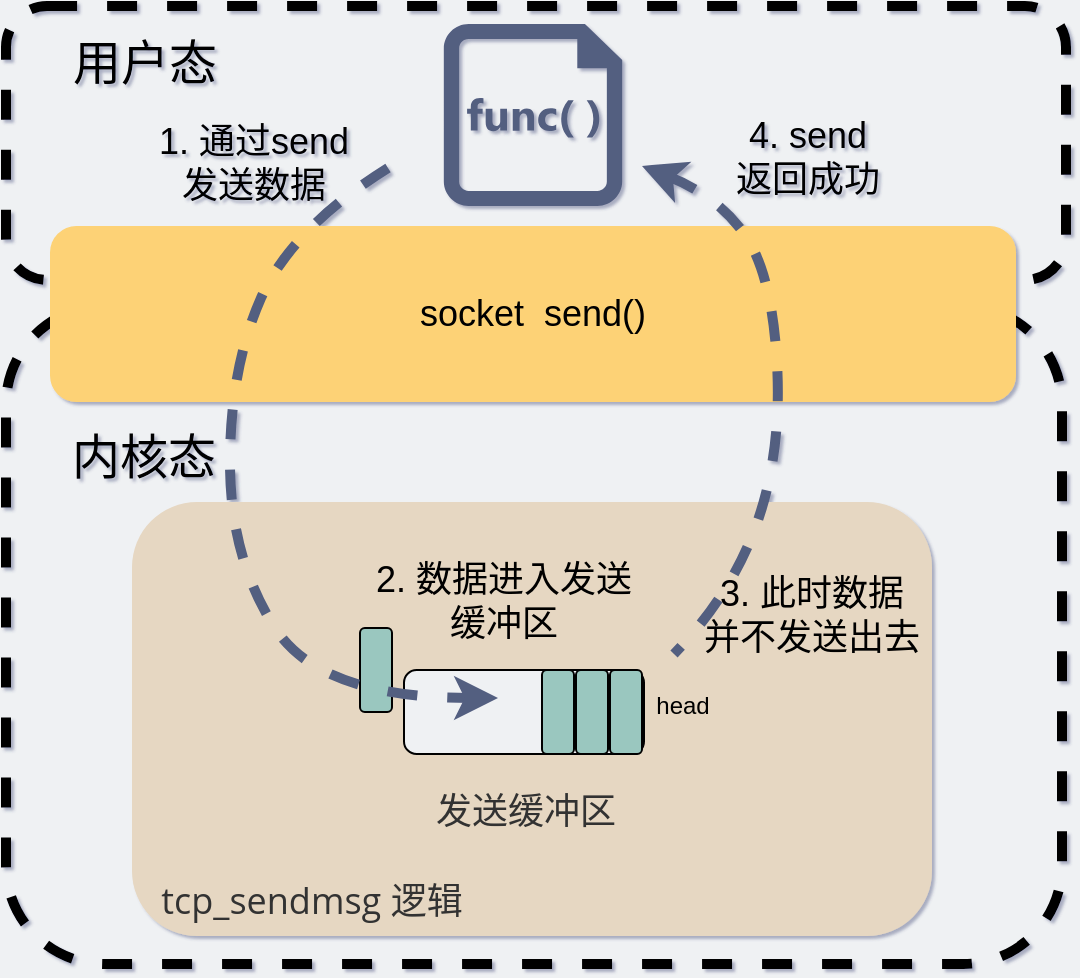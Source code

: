 <mxfile version="14.8.6" type="github"><diagram id="3228e29e-7158-1315-38df-8450db1d8a1d" name="Page-1"><mxGraphModel dx="946" dy="1037" grid="0" gridSize="10" guides="1" tooltips="1" connect="1" arrows="1" fold="1" page="1" pageScale="1" pageWidth="600" pageHeight="550" background="#EFF1F3" math="0" shadow="1"><root><mxCell id="0"/><mxCell id="1" parent="0"/><mxCell id="Zxyhw3o_makbFYxT9f12-17" value="" style="rounded=1;whiteSpace=wrap;html=1;dashed=1;strokeWidth=5;fillColor=none;" parent="1" vertex="1"><mxGeometry x="35" y="-364" width="528" height="329" as="geometry"/></mxCell><mxCell id="Zxyhw3o_makbFYxT9f12-14" value="" style="rounded=1;whiteSpace=wrap;html=1;strokeColor=none;fontSize=18;labelBackgroundColor=none;fillColor=#E6D7C2;" parent="1" vertex="1"><mxGeometry x="98" y="-266" width="400" height="217" as="geometry"/></mxCell><mxCell id="pCjDIv-f0e-wGzuPs2K4-11" value="" style="rounded=1;whiteSpace=wrap;html=1;fillColor=#EFF1F3;" parent="1" vertex="1"><mxGeometry x="234" y="-182" width="120" height="42" as="geometry"/></mxCell><mxCell id="Zxyhw3o_makbFYxT9f12-7" value="" style="rounded=1;whiteSpace=wrap;html=1;dashed=1;strokeWidth=5;fillColor=none;" parent="1" vertex="1"><mxGeometry x="35" y="-514" width="530" height="137" as="geometry"/></mxCell><mxCell id="Zxyhw3o_makbFYxT9f12-2" value="&lt;font style=&quot;font-size: 18px&quot;&gt;socket&amp;nbsp; send()&lt;/font&gt;" style="rounded=1;whiteSpace=wrap;html=1;strokeColor=none;labelBackgroundColor=none;fillColor=#FDD276;" parent="1" vertex="1"><mxGeometry x="57" y="-404" width="483" height="88" as="geometry"/></mxCell><mxCell id="Zxyhw3o_makbFYxT9f12-11" value="&lt;font style=&quot;font-size: 24px&quot;&gt;用户态&lt;/font&gt;" style="text;html=1;strokeColor=none;fillColor=none;align=center;verticalAlign=middle;whiteSpace=wrap;rounded=0;dashed=1;" parent="1" vertex="1"><mxGeometry x="38" y="-495" width="132.5" height="20" as="geometry"/></mxCell><mxCell id="Zxyhw3o_makbFYxT9f12-12" value="&lt;font style=&quot;font-size: 24px&quot;&gt;内核态&lt;/font&gt;" style="text;html=1;strokeColor=none;align=center;verticalAlign=middle;whiteSpace=wrap;rounded=0;dashed=1;labelBackgroundColor=none;" parent="1" vertex="1"><mxGeometry x="53.25" y="-298" width="102" height="20" as="geometry"/></mxCell><mxCell id="222Te1zxGotTQ1m0-dcR-3" value="" style="aspect=fixed;pointerEvents=1;shadow=0;dashed=0;html=1;strokeColor=none;labelPosition=center;verticalLabelPosition=bottom;verticalAlign=top;align=center;shape=mxgraph.mscae.enterprise.code_file;fillColor=#535E80;" parent="1" vertex="1"><mxGeometry x="253.91" y="-505" width="89.18" height="91" as="geometry"/></mxCell><mxCell id="222Te1zxGotTQ1m0-dcR-5" value="" style="curved=1;endArrow=none;html=1;strokeColor=#535E80;strokeWidth=5;dashed=1;startArrow=classic;startFill=1;endFill=0;" parent="1" edge="1"><mxGeometry width="50" height="50" relative="1" as="geometry"><mxPoint x="353" y="-434" as="sourcePoint"/><mxPoint x="369" y="-190" as="targetPoint"/><Array as="points"><mxPoint x="391" y="-419"/><mxPoint x="418" y="-380"/><mxPoint x="423" y="-291"/><mxPoint x="398" y="-220"/></Array></mxGeometry></mxCell><mxCell id="ZfyCddCFMZxiEYEglCBR-1" value="&lt;font color=&quot;#333333&quot; face=&quot;open sans, clear sans, helvetica neue, helvetica, arial, sans-serif&quot;&gt;&lt;span style=&quot;font-size: 18px&quot;&gt;tcp_sendmsg 逻辑&lt;/span&gt;&lt;/font&gt;" style="text;html=1;strokeColor=none;fillColor=none;align=center;verticalAlign=middle;whiteSpace=wrap;rounded=0;" vertex="1" parent="1"><mxGeometry x="110" y="-91" width="156" height="48" as="geometry"/></mxCell><mxCell id="ZfyCddCFMZxiEYEglCBR-2" value="" style="rounded=1;whiteSpace=wrap;html=1;fillColor=#9AC7BF;" vertex="1" parent="1"><mxGeometry x="337" y="-182" width="16" height="42" as="geometry"/></mxCell><mxCell id="ZfyCddCFMZxiEYEglCBR-3" value="&lt;font color=&quot;#333333&quot; face=&quot;open sans, clear sans, helvetica neue, helvetica, arial, sans-serif&quot;&gt;&lt;span style=&quot;font-size: 18px&quot;&gt;发送缓冲区&lt;/span&gt;&lt;/font&gt;" style="text;html=1;strokeColor=none;fillColor=none;align=center;verticalAlign=middle;whiteSpace=wrap;rounded=0;" vertex="1" parent="1"><mxGeometry x="240" y="-134" width="110" height="43" as="geometry"/></mxCell><mxCell id="ZfyCddCFMZxiEYEglCBR-4" value="" style="rounded=1;whiteSpace=wrap;html=1;fillColor=#9AC7BF;" vertex="1" parent="1"><mxGeometry x="320" y="-182" width="16" height="42" as="geometry"/></mxCell><mxCell id="ZfyCddCFMZxiEYEglCBR-5" value="" style="rounded=1;whiteSpace=wrap;html=1;fillColor=#9AC7BF;" vertex="1" parent="1"><mxGeometry x="303" y="-182" width="16" height="42" as="geometry"/></mxCell><mxCell id="ZfyCddCFMZxiEYEglCBR-6" value="" style="rounded=1;whiteSpace=wrap;html=1;fillColor=#9AC7BF;" vertex="1" parent="1"><mxGeometry x="212" y="-203" width="16" height="42" as="geometry"/></mxCell><mxCell id="222Te1zxGotTQ1m0-dcR-4" value="" style="curved=1;endArrow=classic;html=1;strokeColor=#535E80;strokeWidth=5;dashed=1;" parent="1" edge="1"><mxGeometry width="50" height="50" relative="1" as="geometry"><mxPoint x="226" y="-433" as="sourcePoint"/><mxPoint x="281" y="-168" as="targetPoint"/><Array as="points"><mxPoint x="178" y="-403"/><mxPoint x="147" y="-333"/><mxPoint x="147" y="-238"/><mxPoint x="192" y="-168"/></Array></mxGeometry></mxCell><mxCell id="ZfyCddCFMZxiEYEglCBR-8" value="&lt;font style=&quot;font-size: 18px&quot;&gt;1. 通过send &lt;br&gt;发送数据&lt;/font&gt;" style="text;html=1;strokeColor=none;fillColor=none;align=center;verticalAlign=middle;whiteSpace=wrap;rounded=0;" vertex="1" parent="1"><mxGeometry x="87" y="-459" width="144" height="48" as="geometry"/></mxCell><mxCell id="ZfyCddCFMZxiEYEglCBR-9" value="&lt;font style=&quot;font-size: 18px&quot;&gt;2. 数据进入发送缓冲区&lt;/font&gt;" style="text;html=1;strokeColor=none;fillColor=none;align=center;verticalAlign=middle;whiteSpace=wrap;rounded=0;" vertex="1" parent="1"><mxGeometry x="212" y="-240" width="144" height="48" as="geometry"/></mxCell><mxCell id="ZfyCddCFMZxiEYEglCBR-10" value="head" style="text;html=1;strokeColor=none;fillColor=none;align=center;verticalAlign=middle;whiteSpace=wrap;rounded=0;" vertex="1" parent="1"><mxGeometry x="356" y="-174" width="35" height="20" as="geometry"/></mxCell><mxCell id="ZfyCddCFMZxiEYEglCBR-11" value="&lt;font style=&quot;font-size: 18px&quot;&gt;4. send&lt;br&gt;返回成功&lt;/font&gt;" style="text;html=1;strokeColor=none;fillColor=none;align=center;verticalAlign=middle;whiteSpace=wrap;rounded=0;" vertex="1" parent="1"><mxGeometry x="364" y="-462" width="144" height="48" as="geometry"/></mxCell><mxCell id="ZfyCddCFMZxiEYEglCBR-12" value="&lt;font style=&quot;font-size: 18px&quot;&gt;3. 此时数据&lt;br&gt;并不发送出去&lt;/font&gt;" style="text;html=1;strokeColor=none;fillColor=none;align=center;verticalAlign=middle;whiteSpace=wrap;rounded=0;" vertex="1" parent="1"><mxGeometry x="366" y="-233" width="144" height="48" as="geometry"/></mxCell></root></mxGraphModel></diagram></mxfile>